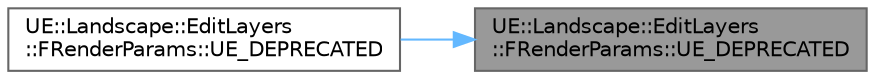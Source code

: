 digraph "UE::Landscape::EditLayers::FRenderParams::UE_DEPRECATED"
{
 // INTERACTIVE_SVG=YES
 // LATEX_PDF_SIZE
  bgcolor="transparent";
  edge [fontname=Helvetica,fontsize=10,labelfontname=Helvetica,labelfontsize=10];
  node [fontname=Helvetica,fontsize=10,shape=box,height=0.2,width=0.4];
  rankdir="RL";
  Node1 [id="Node000001",label="UE::Landscape::EditLayers\l::FRenderParams::UE_DEPRECATED",height=0.2,width=0.4,color="gray40", fillcolor="grey60", style="filled", fontcolor="black",tooltip=" "];
  Node1 -> Node2 [id="edge1_Node000001_Node000002",dir="back",color="steelblue1",style="solid",tooltip=" "];
  Node2 [id="Node000002",label="UE::Landscape::EditLayers\l::FRenderParams::UE_DEPRECATED",height=0.2,width=0.4,color="grey40", fillcolor="white", style="filled",URL="$d0/dcc/structUE_1_1Landscape_1_1EditLayers_1_1FRenderParams.html#a7d17731a2f91ca6ee034b0a9c9d1e1fe",tooltip=" "];
}
